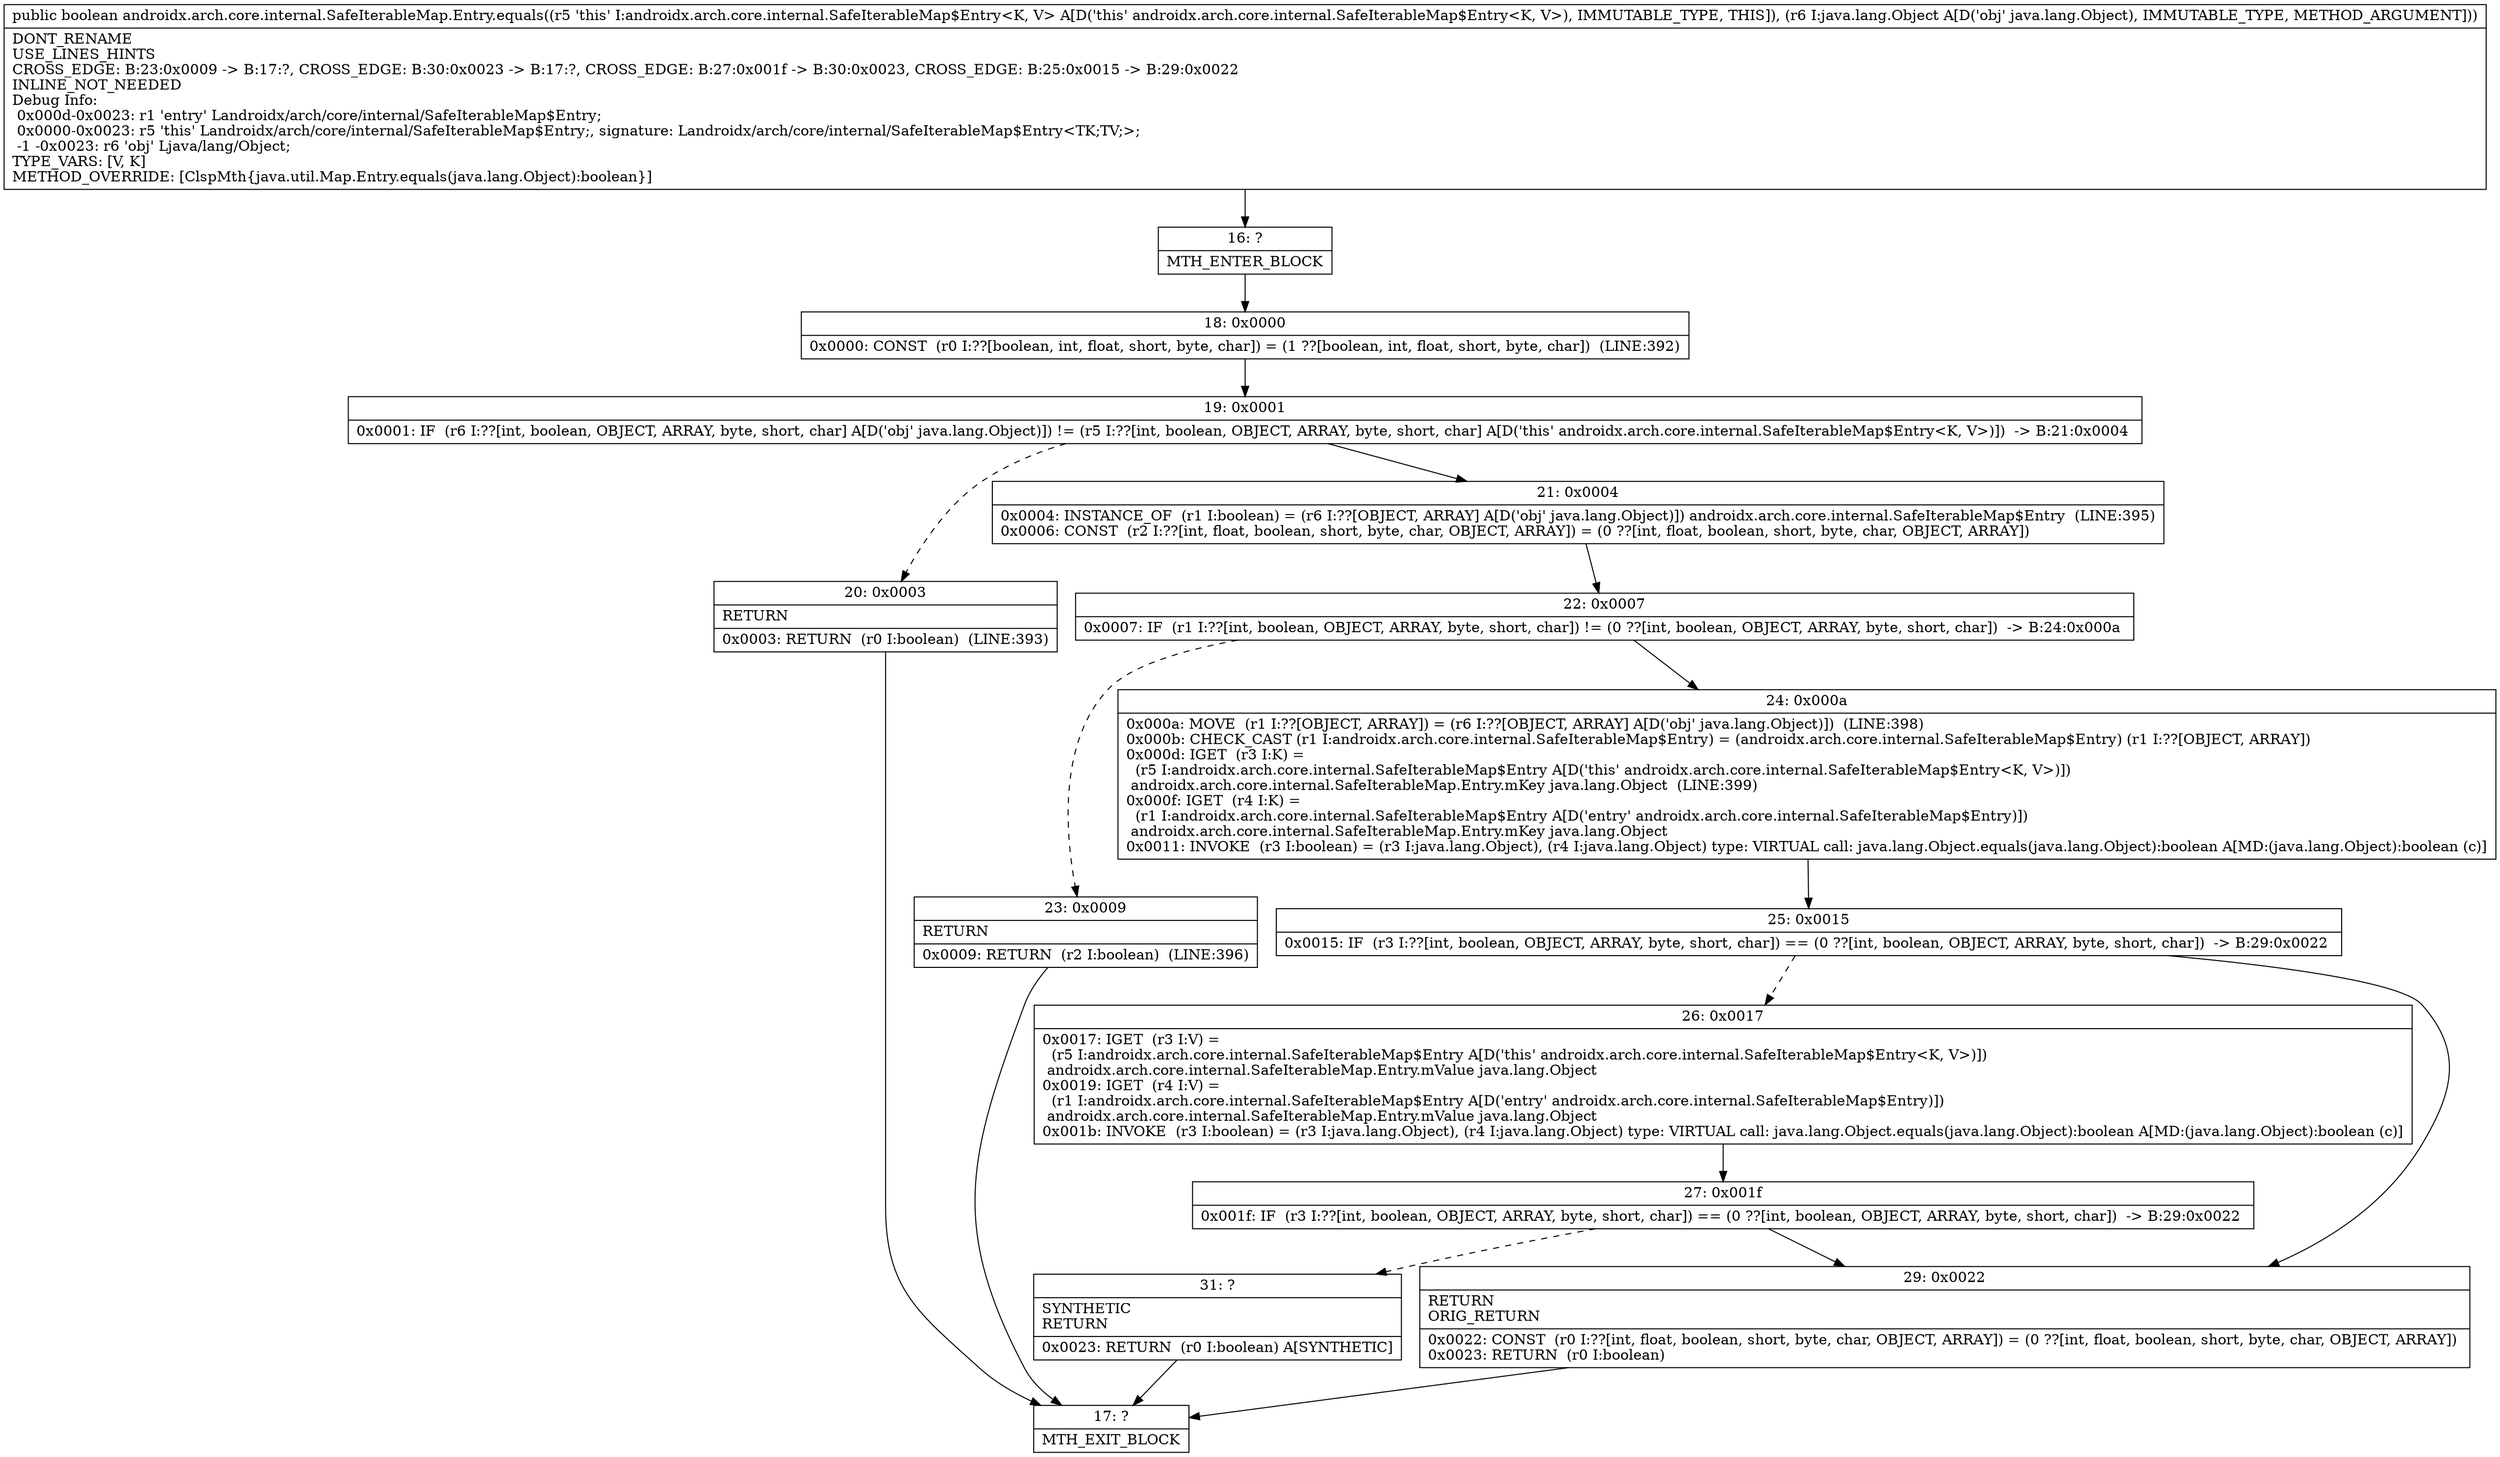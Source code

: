 digraph "CFG forandroidx.arch.core.internal.SafeIterableMap.Entry.equals(Ljava\/lang\/Object;)Z" {
Node_16 [shape=record,label="{16\:\ ?|MTH_ENTER_BLOCK\l}"];
Node_18 [shape=record,label="{18\:\ 0x0000|0x0000: CONST  (r0 I:??[boolean, int, float, short, byte, char]) = (1 ??[boolean, int, float, short, byte, char])  (LINE:392)\l}"];
Node_19 [shape=record,label="{19\:\ 0x0001|0x0001: IF  (r6 I:??[int, boolean, OBJECT, ARRAY, byte, short, char] A[D('obj' java.lang.Object)]) != (r5 I:??[int, boolean, OBJECT, ARRAY, byte, short, char] A[D('this' androidx.arch.core.internal.SafeIterableMap$Entry\<K, V\>)])  \-\> B:21:0x0004 \l}"];
Node_20 [shape=record,label="{20\:\ 0x0003|RETURN\l|0x0003: RETURN  (r0 I:boolean)  (LINE:393)\l}"];
Node_17 [shape=record,label="{17\:\ ?|MTH_EXIT_BLOCK\l}"];
Node_21 [shape=record,label="{21\:\ 0x0004|0x0004: INSTANCE_OF  (r1 I:boolean) = (r6 I:??[OBJECT, ARRAY] A[D('obj' java.lang.Object)]) androidx.arch.core.internal.SafeIterableMap$Entry  (LINE:395)\l0x0006: CONST  (r2 I:??[int, float, boolean, short, byte, char, OBJECT, ARRAY]) = (0 ??[int, float, boolean, short, byte, char, OBJECT, ARRAY]) \l}"];
Node_22 [shape=record,label="{22\:\ 0x0007|0x0007: IF  (r1 I:??[int, boolean, OBJECT, ARRAY, byte, short, char]) != (0 ??[int, boolean, OBJECT, ARRAY, byte, short, char])  \-\> B:24:0x000a \l}"];
Node_23 [shape=record,label="{23\:\ 0x0009|RETURN\l|0x0009: RETURN  (r2 I:boolean)  (LINE:396)\l}"];
Node_24 [shape=record,label="{24\:\ 0x000a|0x000a: MOVE  (r1 I:??[OBJECT, ARRAY]) = (r6 I:??[OBJECT, ARRAY] A[D('obj' java.lang.Object)])  (LINE:398)\l0x000b: CHECK_CAST (r1 I:androidx.arch.core.internal.SafeIterableMap$Entry) = (androidx.arch.core.internal.SafeIterableMap$Entry) (r1 I:??[OBJECT, ARRAY]) \l0x000d: IGET  (r3 I:K) = \l  (r5 I:androidx.arch.core.internal.SafeIterableMap$Entry A[D('this' androidx.arch.core.internal.SafeIterableMap$Entry\<K, V\>)])\l androidx.arch.core.internal.SafeIterableMap.Entry.mKey java.lang.Object  (LINE:399)\l0x000f: IGET  (r4 I:K) = \l  (r1 I:androidx.arch.core.internal.SafeIterableMap$Entry A[D('entry' androidx.arch.core.internal.SafeIterableMap$Entry)])\l androidx.arch.core.internal.SafeIterableMap.Entry.mKey java.lang.Object \l0x0011: INVOKE  (r3 I:boolean) = (r3 I:java.lang.Object), (r4 I:java.lang.Object) type: VIRTUAL call: java.lang.Object.equals(java.lang.Object):boolean A[MD:(java.lang.Object):boolean (c)]\l}"];
Node_25 [shape=record,label="{25\:\ 0x0015|0x0015: IF  (r3 I:??[int, boolean, OBJECT, ARRAY, byte, short, char]) == (0 ??[int, boolean, OBJECT, ARRAY, byte, short, char])  \-\> B:29:0x0022 \l}"];
Node_26 [shape=record,label="{26\:\ 0x0017|0x0017: IGET  (r3 I:V) = \l  (r5 I:androidx.arch.core.internal.SafeIterableMap$Entry A[D('this' androidx.arch.core.internal.SafeIterableMap$Entry\<K, V\>)])\l androidx.arch.core.internal.SafeIterableMap.Entry.mValue java.lang.Object \l0x0019: IGET  (r4 I:V) = \l  (r1 I:androidx.arch.core.internal.SafeIterableMap$Entry A[D('entry' androidx.arch.core.internal.SafeIterableMap$Entry)])\l androidx.arch.core.internal.SafeIterableMap.Entry.mValue java.lang.Object \l0x001b: INVOKE  (r3 I:boolean) = (r3 I:java.lang.Object), (r4 I:java.lang.Object) type: VIRTUAL call: java.lang.Object.equals(java.lang.Object):boolean A[MD:(java.lang.Object):boolean (c)]\l}"];
Node_27 [shape=record,label="{27\:\ 0x001f|0x001f: IF  (r3 I:??[int, boolean, OBJECT, ARRAY, byte, short, char]) == (0 ??[int, boolean, OBJECT, ARRAY, byte, short, char])  \-\> B:29:0x0022 \l}"];
Node_31 [shape=record,label="{31\:\ ?|SYNTHETIC\lRETURN\l|0x0023: RETURN  (r0 I:boolean) A[SYNTHETIC]\l}"];
Node_29 [shape=record,label="{29\:\ 0x0022|RETURN\lORIG_RETURN\l|0x0022: CONST  (r0 I:??[int, float, boolean, short, byte, char, OBJECT, ARRAY]) = (0 ??[int, float, boolean, short, byte, char, OBJECT, ARRAY]) \l0x0023: RETURN  (r0 I:boolean) \l}"];
MethodNode[shape=record,label="{public boolean androidx.arch.core.internal.SafeIterableMap.Entry.equals((r5 'this' I:androidx.arch.core.internal.SafeIterableMap$Entry\<K, V\> A[D('this' androidx.arch.core.internal.SafeIterableMap$Entry\<K, V\>), IMMUTABLE_TYPE, THIS]), (r6 I:java.lang.Object A[D('obj' java.lang.Object), IMMUTABLE_TYPE, METHOD_ARGUMENT]))  | DONT_RENAME\lUSE_LINES_HINTS\lCROSS_EDGE: B:23:0x0009 \-\> B:17:?, CROSS_EDGE: B:30:0x0023 \-\> B:17:?, CROSS_EDGE: B:27:0x001f \-\> B:30:0x0023, CROSS_EDGE: B:25:0x0015 \-\> B:29:0x0022\lINLINE_NOT_NEEDED\lDebug Info:\l  0x000d\-0x0023: r1 'entry' Landroidx\/arch\/core\/internal\/SafeIterableMap$Entry;\l  0x0000\-0x0023: r5 'this' Landroidx\/arch\/core\/internal\/SafeIterableMap$Entry;, signature: Landroidx\/arch\/core\/internal\/SafeIterableMap$Entry\<TK;TV;\>;\l  \-1 \-0x0023: r6 'obj' Ljava\/lang\/Object;\lTYPE_VARS: [V, K]\lMETHOD_OVERRIDE: [ClspMth\{java.util.Map.Entry.equals(java.lang.Object):boolean\}]\l}"];
MethodNode -> Node_16;Node_16 -> Node_18;
Node_18 -> Node_19;
Node_19 -> Node_20[style=dashed];
Node_19 -> Node_21;
Node_20 -> Node_17;
Node_21 -> Node_22;
Node_22 -> Node_23[style=dashed];
Node_22 -> Node_24;
Node_23 -> Node_17;
Node_24 -> Node_25;
Node_25 -> Node_26[style=dashed];
Node_25 -> Node_29;
Node_26 -> Node_27;
Node_27 -> Node_29;
Node_27 -> Node_31[style=dashed];
Node_31 -> Node_17;
Node_29 -> Node_17;
}

